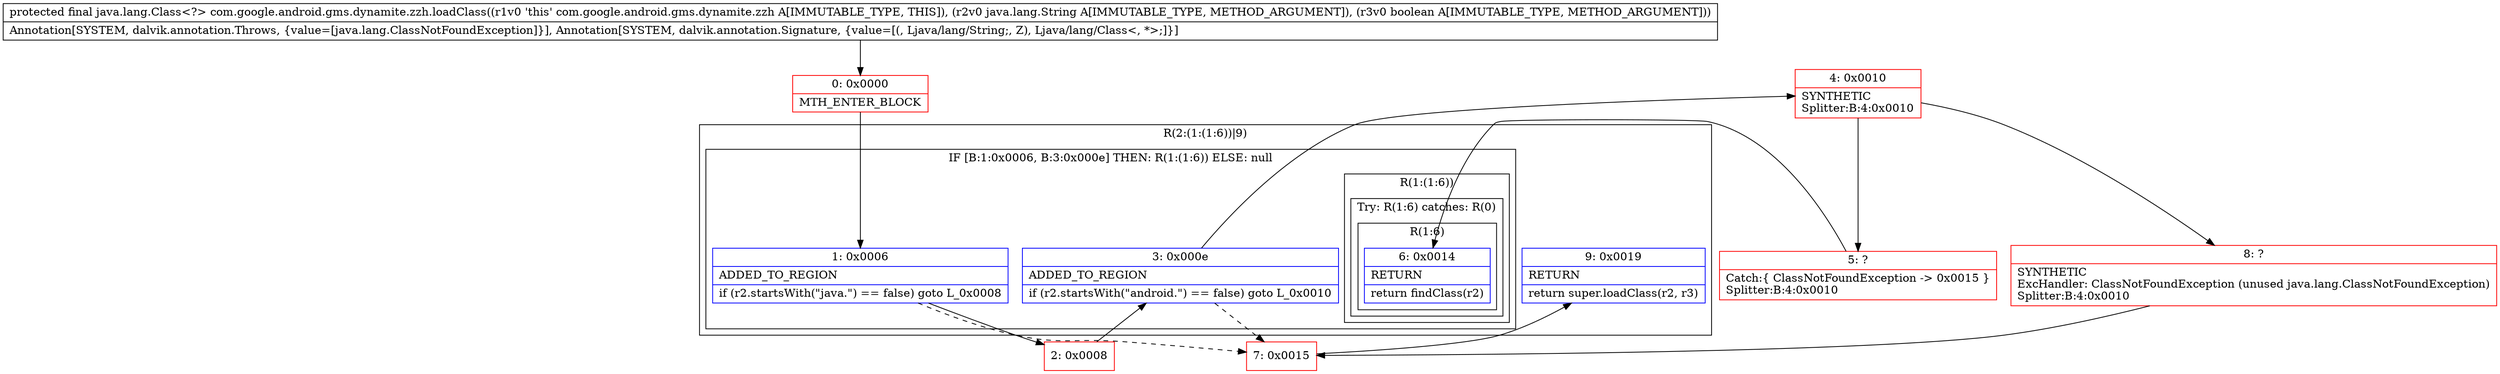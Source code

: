 digraph "CFG forcom.google.android.gms.dynamite.zzh.loadClass(Ljava\/lang\/String;Z)Ljava\/lang\/Class;" {
subgraph cluster_Region_1013394921 {
label = "R(2:(1:(1:6))|9)";
node [shape=record,color=blue];
subgraph cluster_IfRegion_597446822 {
label = "IF [B:1:0x0006, B:3:0x000e] THEN: R(1:(1:6)) ELSE: null";
node [shape=record,color=blue];
Node_1 [shape=record,label="{1\:\ 0x0006|ADDED_TO_REGION\l|if (r2.startsWith(\"java.\") == false) goto L_0x0008\l}"];
Node_3 [shape=record,label="{3\:\ 0x000e|ADDED_TO_REGION\l|if (r2.startsWith(\"android.\") == false) goto L_0x0010\l}"];
subgraph cluster_Region_197001808 {
label = "R(1:(1:6))";
node [shape=record,color=blue];
subgraph cluster_TryCatchRegion_1487666711 {
label = "Try: R(1:6) catches: R(0)";
node [shape=record,color=blue];
subgraph cluster_Region_1562810510 {
label = "R(1:6)";
node [shape=record,color=blue];
Node_6 [shape=record,label="{6\:\ 0x0014|RETURN\l|return findClass(r2)\l}"];
}
subgraph cluster_Region_486472428 {
label = "R(0) | ExcHandler: ClassNotFoundException (unused java.lang.ClassNotFoundException)\l";
node [shape=record,color=blue];
}
}
}
}
Node_9 [shape=record,label="{9\:\ 0x0019|RETURN\l|return super.loadClass(r2, r3)\l}"];
}
subgraph cluster_Region_486472428 {
label = "R(0) | ExcHandler: ClassNotFoundException (unused java.lang.ClassNotFoundException)\l";
node [shape=record,color=blue];
}
Node_0 [shape=record,color=red,label="{0\:\ 0x0000|MTH_ENTER_BLOCK\l}"];
Node_2 [shape=record,color=red,label="{2\:\ 0x0008}"];
Node_4 [shape=record,color=red,label="{4\:\ 0x0010|SYNTHETIC\lSplitter:B:4:0x0010\l}"];
Node_5 [shape=record,color=red,label="{5\:\ ?|Catch:\{ ClassNotFoundException \-\> 0x0015 \}\lSplitter:B:4:0x0010\l}"];
Node_7 [shape=record,color=red,label="{7\:\ 0x0015}"];
Node_8 [shape=record,color=red,label="{8\:\ ?|SYNTHETIC\lExcHandler: ClassNotFoundException (unused java.lang.ClassNotFoundException)\lSplitter:B:4:0x0010\l}"];
MethodNode[shape=record,label="{protected final java.lang.Class\<?\> com.google.android.gms.dynamite.zzh.loadClass((r1v0 'this' com.google.android.gms.dynamite.zzh A[IMMUTABLE_TYPE, THIS]), (r2v0 java.lang.String A[IMMUTABLE_TYPE, METHOD_ARGUMENT]), (r3v0 boolean A[IMMUTABLE_TYPE, METHOD_ARGUMENT]))  | Annotation[SYSTEM, dalvik.annotation.Throws, \{value=[java.lang.ClassNotFoundException]\}], Annotation[SYSTEM, dalvik.annotation.Signature, \{value=[(, Ljava\/lang\/String;, Z), Ljava\/lang\/Class\<, *\>;]\}]\l}"];
MethodNode -> Node_0;
Node_1 -> Node_2;
Node_1 -> Node_7[style=dashed];
Node_3 -> Node_4;
Node_3 -> Node_7[style=dashed];
Node_0 -> Node_1;
Node_2 -> Node_3;
Node_4 -> Node_5;
Node_4 -> Node_8;
Node_5 -> Node_6;
Node_7 -> Node_9;
Node_8 -> Node_7;
}

